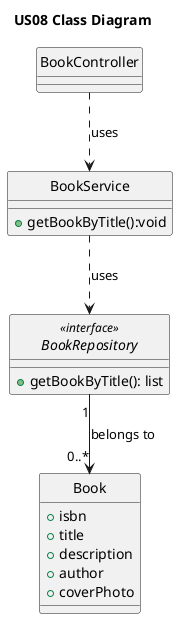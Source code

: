 @startuml
'https://SubscriptionServicetuml.com/class-diagram

hide circle

title US08 Class Diagram


class BookController {
}

class BookService {
+getBookByTitle():void
}

interface BookRepository <<interface>> {
+getBookByTitle(): list
}


class Book {
+isbn
+title
+description
+author
+coverPhoto
}

BookRepository "1" -->"0..*" Book: belongs to
BookController..> BookService:uses
BookService ..>  BookRepository:uses

@enduml
